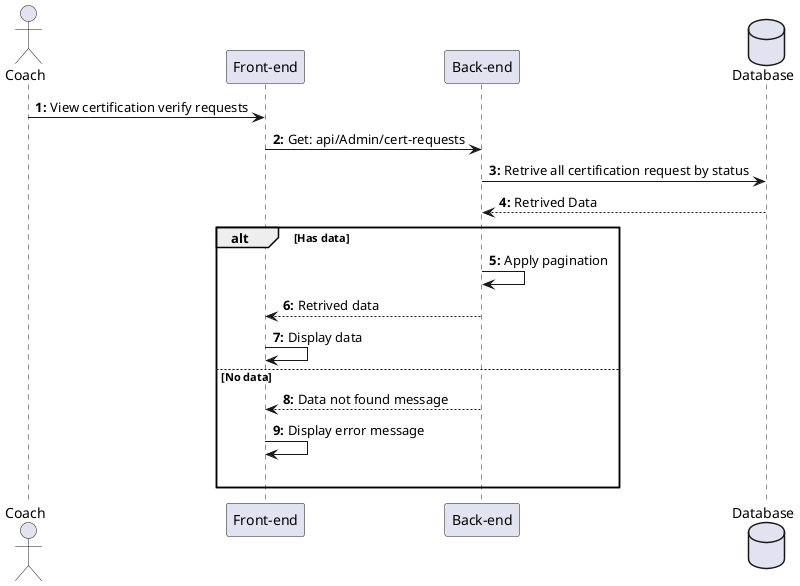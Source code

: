 @startuml ViewCoachVerifyRequest

actor Coach as user
participant "Front-end" as client
participant "Back-end" as server 
database "Database" as db

autonumber "<b>0:"

user -> client : View certification verify requests 
client -> server : Get: api/Admin/cert-requests
server -> db : Retrive all certification request by status
db --> server : Retrived Data

alt Has data
    server -> server : Apply pagination
    server --> client : Retrived data
    client -> client : Display data

else No data
    server --> client : Data not found message
    client -> client : Display error message 
    |||
end 
@enduml